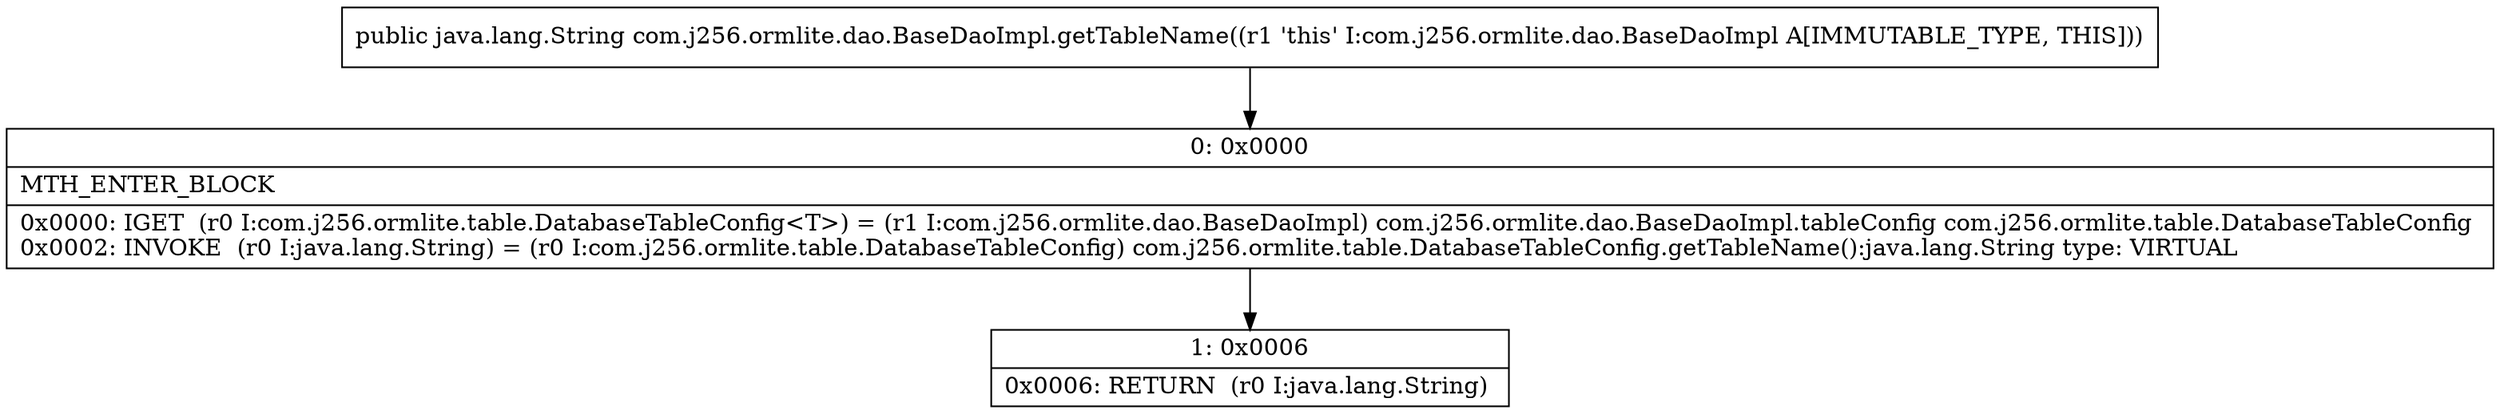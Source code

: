 digraph "CFG forcom.j256.ormlite.dao.BaseDaoImpl.getTableName()Ljava\/lang\/String;" {
Node_0 [shape=record,label="{0\:\ 0x0000|MTH_ENTER_BLOCK\l|0x0000: IGET  (r0 I:com.j256.ormlite.table.DatabaseTableConfig\<T\>) = (r1 I:com.j256.ormlite.dao.BaseDaoImpl) com.j256.ormlite.dao.BaseDaoImpl.tableConfig com.j256.ormlite.table.DatabaseTableConfig \l0x0002: INVOKE  (r0 I:java.lang.String) = (r0 I:com.j256.ormlite.table.DatabaseTableConfig) com.j256.ormlite.table.DatabaseTableConfig.getTableName():java.lang.String type: VIRTUAL \l}"];
Node_1 [shape=record,label="{1\:\ 0x0006|0x0006: RETURN  (r0 I:java.lang.String) \l}"];
MethodNode[shape=record,label="{public java.lang.String com.j256.ormlite.dao.BaseDaoImpl.getTableName((r1 'this' I:com.j256.ormlite.dao.BaseDaoImpl A[IMMUTABLE_TYPE, THIS])) }"];
MethodNode -> Node_0;
Node_0 -> Node_1;
}

